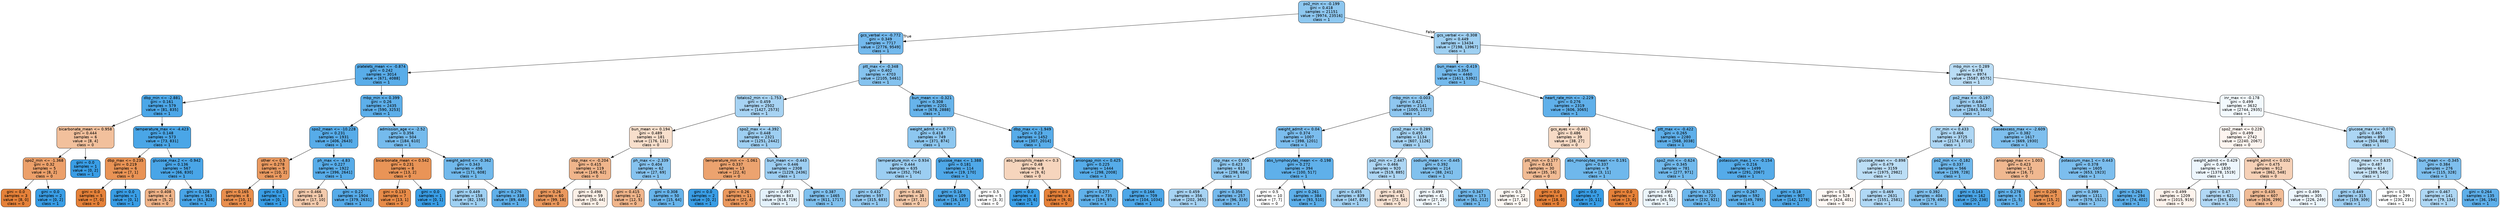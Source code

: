 digraph Tree {
node [shape=box, style="filled, rounded", color="black", fontname="helvetica"] ;
edge [fontname="helvetica"] ;
0 [label="po2_min <= -0.199\ngini = 0.418\nsamples = 21151\nvalue = [9974, 23516]\nclass = 1", fillcolor="#8dc7f0"] ;
1 [label="gcs_verbal <= -0.772\ngini = 0.349\nsamples = 7717\nvalue = [2776, 9549]\nclass = 1", fillcolor="#73b9ed"] ;
0 -> 1 [labeldistance=2.5, labelangle=45, headlabel="True"] ;
2 [label="platelets_mean <= -0.874\ngini = 0.242\nsamples = 3014\nvalue = [671, 4088]\nclass = 1", fillcolor="#59ade9"] ;
1 -> 2 ;
3 [label="dbp_min <= -2.881\ngini = 0.161\nsamples = 579\nvalue = [81, 835]\nclass = 1", fillcolor="#4ca7e8"] ;
2 -> 3 ;
4 [label="bicarbonate_mean <= 0.958\ngini = 0.444\nsamples = 6\nvalue = [8, 4]\nclass = 0", fillcolor="#f2c09c"] ;
3 -> 4 ;
5 [label="spo2_min <= -1.368\ngini = 0.32\nsamples = 5\nvalue = [8, 2]\nclass = 0", fillcolor="#eca06a"] ;
4 -> 5 ;
6 [label="gini = 0.0\nsamples = 3\nvalue = [8, 0]\nclass = 0", fillcolor="#e58139"] ;
5 -> 6 ;
7 [label="gini = 0.0\nsamples = 2\nvalue = [0, 2]\nclass = 1", fillcolor="#399de5"] ;
5 -> 7 ;
8 [label="gini = 0.0\nsamples = 1\nvalue = [0, 2]\nclass = 1", fillcolor="#399de5"] ;
4 -> 8 ;
9 [label="temperature_max <= -4.423\ngini = 0.148\nsamples = 573\nvalue = [73, 831]\nclass = 1", fillcolor="#4aa6e7"] ;
3 -> 9 ;
10 [label="dbp_max <= 0.235\ngini = 0.219\nsamples = 6\nvalue = [7, 1]\nclass = 0", fillcolor="#e99355"] ;
9 -> 10 ;
11 [label="gini = 0.0\nsamples = 5\nvalue = [7, 0]\nclass = 0", fillcolor="#e58139"] ;
10 -> 11 ;
12 [label="gini = 0.0\nsamples = 1\nvalue = [0, 1]\nclass = 1", fillcolor="#399de5"] ;
10 -> 12 ;
13 [label="glucose_max.2 <= -0.942\ngini = 0.136\nsamples = 567\nvalue = [66, 830]\nclass = 1", fillcolor="#49a5e7"] ;
9 -> 13 ;
14 [label="gini = 0.408\nsamples = 4\nvalue = [5, 2]\nclass = 0", fillcolor="#efb388"] ;
13 -> 14 ;
15 [label="gini = 0.128\nsamples = 563\nvalue = [61, 828]\nclass = 1", fillcolor="#48a4e7"] ;
13 -> 15 ;
16 [label="mbp_min <= 0.399\ngini = 0.26\nsamples = 2435\nvalue = [590, 3253]\nclass = 1", fillcolor="#5dafea"] ;
2 -> 16 ;
17 [label="spo2_mean <= -10.228\ngini = 0.231\nsamples = 1931\nvalue = [406, 2643]\nclass = 1", fillcolor="#57ace9"] ;
16 -> 17 ;
18 [label="other <= 0.5\ngini = 0.278\nsamples = 9\nvalue = [10, 2]\nclass = 0", fillcolor="#ea9a61"] ;
17 -> 18 ;
19 [label="gini = 0.165\nsamples = 8\nvalue = [10, 1]\nclass = 0", fillcolor="#e88e4d"] ;
18 -> 19 ;
20 [label="gini = 0.0\nsamples = 1\nvalue = [0, 1]\nclass = 1", fillcolor="#399de5"] ;
18 -> 20 ;
21 [label="ph_max <= -4.83\ngini = 0.227\nsamples = 1922\nvalue = [396, 2641]\nclass = 1", fillcolor="#57ace9"] ;
17 -> 21 ;
22 [label="gini = 0.466\nsamples = 18\nvalue = [17, 10]\nclass = 0", fillcolor="#f4cbad"] ;
21 -> 22 ;
23 [label="gini = 0.22\nsamples = 1904\nvalue = [379, 2631]\nclass = 1", fillcolor="#56abe9"] ;
21 -> 23 ;
24 [label="admission_age <= -2.52\ngini = 0.356\nsamples = 504\nvalue = [184, 610]\nclass = 1", fillcolor="#75bbed"] ;
16 -> 24 ;
25 [label="bicarbonate_mean <= 0.542\ngini = 0.231\nsamples = 8\nvalue = [13, 2]\nclass = 0", fillcolor="#e99457"] ;
24 -> 25 ;
26 [label="gini = 0.133\nsamples = 7\nvalue = [13, 1]\nclass = 0", fillcolor="#e78b48"] ;
25 -> 26 ;
27 [label="gini = 0.0\nsamples = 1\nvalue = [0, 1]\nclass = 1", fillcolor="#399de5"] ;
25 -> 27 ;
28 [label="weight_admit <= -0.362\ngini = 0.343\nsamples = 496\nvalue = [171, 608]\nclass = 1", fillcolor="#71b9ec"] ;
24 -> 28 ;
29 [label="gini = 0.449\nsamples = 158\nvalue = [82, 159]\nclass = 1", fillcolor="#9fd0f2"] ;
28 -> 29 ;
30 [label="gini = 0.276\nsamples = 338\nvalue = [89, 449]\nclass = 1", fillcolor="#60b0ea"] ;
28 -> 30 ;
31 [label="ptt_max <= -0.348\ngini = 0.402\nsamples = 4703\nvalue = [2105, 5461]\nclass = 1", fillcolor="#85c3ef"] ;
1 -> 31 ;
32 [label="totalco2_min <= -1.753\ngini = 0.459\nsamples = 2502\nvalue = [1427, 2573]\nclass = 1", fillcolor="#a7d3f3"] ;
31 -> 32 ;
33 [label="bun_mean <= 0.194\ngini = 0.489\nsamples = 181\nvalue = [176, 131]\nclass = 0", fillcolor="#f8dfcc"] ;
32 -> 33 ;
34 [label="sbp_max <= -0.204\ngini = 0.415\nsamples = 119\nvalue = [149, 62]\nclass = 0", fillcolor="#f0b58b"] ;
33 -> 34 ;
35 [label="gini = 0.26\nsamples = 60\nvalue = [99, 18]\nclass = 0", fillcolor="#ea985d"] ;
34 -> 35 ;
36 [label="gini = 0.498\nsamples = 59\nvalue = [50, 44]\nclass = 0", fillcolor="#fcf0e7"] ;
34 -> 36 ;
37 [label="ph_max <= -2.339\ngini = 0.404\nsamples = 62\nvalue = [27, 69]\nclass = 1", fillcolor="#86c3ef"] ;
33 -> 37 ;
38 [label="gini = 0.415\nsamples = 12\nvalue = [12, 5]\nclass = 0", fillcolor="#f0b58b"] ;
37 -> 38 ;
39 [label="gini = 0.308\nsamples = 50\nvalue = [15, 64]\nclass = 1", fillcolor="#67b4eb"] ;
37 -> 39 ;
40 [label="spo2_max <= -4.392\ngini = 0.448\nsamples = 2321\nvalue = [1251, 2442]\nclass = 1", fillcolor="#9ecff2"] ;
32 -> 40 ;
41 [label="temperature_min <= -1.061\ngini = 0.337\nsamples = 13\nvalue = [22, 6]\nclass = 0", fillcolor="#eca36f"] ;
40 -> 41 ;
42 [label="gini = 0.0\nsamples = 2\nvalue = [0, 2]\nclass = 1", fillcolor="#399de5"] ;
41 -> 42 ;
43 [label="gini = 0.26\nsamples = 11\nvalue = [22, 4]\nclass = 0", fillcolor="#ea985d"] ;
41 -> 43 ;
44 [label="bun_mean <= -0.443\ngini = 0.446\nsamples = 2308\nvalue = [1229, 2436]\nclass = 1", fillcolor="#9dcef2"] ;
40 -> 44 ;
45 [label="gini = 0.497\nsamples = 843\nvalue = [618, 719]\nclass = 1", fillcolor="#e3f1fb"] ;
44 -> 45 ;
46 [label="gini = 0.387\nsamples = 1465\nvalue = [611, 1717]\nclass = 1", fillcolor="#7fc0ee"] ;
44 -> 46 ;
47 [label="bun_mean <= -0.321\ngini = 0.308\nsamples = 2201\nvalue = [678, 2888]\nclass = 1", fillcolor="#67b4eb"] ;
31 -> 47 ;
48 [label="weight_admit <= 0.771\ngini = 0.418\nsamples = 749\nvalue = [371, 874]\nclass = 1", fillcolor="#8dc7f0"] ;
47 -> 48 ;
49 [label="temperature_min <= 0.934\ngini = 0.444\nsamples = 635\nvalue = [352, 704]\nclass = 1", fillcolor="#9ccef2"] ;
48 -> 49 ;
50 [label="gini = 0.432\nsamples = 597\nvalue = [315, 683]\nclass = 1", fillcolor="#94caf1"] ;
49 -> 50 ;
51 [label="gini = 0.462\nsamples = 38\nvalue = [37, 21]\nclass = 0", fillcolor="#f4c9a9"] ;
49 -> 51 ;
52 [label="glucose_max <= 1.388\ngini = 0.181\nsamples = 114\nvalue = [19, 170]\nclass = 1", fillcolor="#4fa8e8"] ;
48 -> 52 ;
53 [label="gini = 0.16\nsamples = 109\nvalue = [16, 167]\nclass = 1", fillcolor="#4ca6e7"] ;
52 -> 53 ;
54 [label="gini = 0.5\nsamples = 5\nvalue = [3, 3]\nclass = 0", fillcolor="#ffffff"] ;
52 -> 54 ;
55 [label="dbp_max <= -1.949\ngini = 0.23\nsamples = 1452\nvalue = [307, 2014]\nclass = 1", fillcolor="#57ace9"] ;
47 -> 55 ;
56 [label="abs_basophils_mean <= 0.3\ngini = 0.48\nsamples = 8\nvalue = [9, 6]\nclass = 0", fillcolor="#f6d5bd"] ;
55 -> 56 ;
57 [label="gini = 0.0\nsamples = 4\nvalue = [0, 6]\nclass = 1", fillcolor="#399de5"] ;
56 -> 57 ;
58 [label="gini = 0.0\nsamples = 4\nvalue = [9, 0]\nclass = 0", fillcolor="#e58139"] ;
56 -> 58 ;
59 [label="aniongap_min <= 0.425\ngini = 0.225\nsamples = 1444\nvalue = [298, 2008]\nclass = 1", fillcolor="#56ace9"] ;
55 -> 59 ;
60 [label="gini = 0.277\nsamples = 735\nvalue = [194, 974]\nclass = 1", fillcolor="#60b1ea"] ;
59 -> 60 ;
61 [label="gini = 0.166\nsamples = 709\nvalue = [104, 1034]\nclass = 1", fillcolor="#4da7e8"] ;
59 -> 61 ;
62 [label="gcs_verbal <= -0.308\ngini = 0.449\nsamples = 13434\nvalue = [7198, 13967]\nclass = 1", fillcolor="#9fd0f2"] ;
0 -> 62 [labeldistance=2.5, labelangle=-45, headlabel="False"] ;
63 [label="bun_mean <= -0.419\ngini = 0.354\nsamples = 4460\nvalue = [1611, 5392]\nclass = 1", fillcolor="#74baed"] ;
62 -> 63 ;
64 [label="mbp_min <= -0.003\ngini = 0.421\nsamples = 2141\nvalue = [1005, 2327]\nclass = 1", fillcolor="#8fc7f0"] ;
63 -> 64 ;
65 [label="weight_admit <= 0.04\ngini = 0.374\nsamples = 1007\nvalue = [398, 1201]\nclass = 1", fillcolor="#7bbdee"] ;
64 -> 65 ;
66 [label="sbp_max <= 0.005\ngini = 0.423\nsamples = 613\nvalue = [298, 684]\nclass = 1", fillcolor="#8fc8f0"] ;
65 -> 66 ;
67 [label="gini = 0.459\nsamples = 356\nvalue = [202, 365]\nclass = 1", fillcolor="#a7d3f3"] ;
66 -> 67 ;
68 [label="gini = 0.356\nsamples = 257\nvalue = [96, 319]\nclass = 1", fillcolor="#75baed"] ;
66 -> 68 ;
69 [label="abs_lymphocytes_mean <= -0.198\ngini = 0.272\nsamples = 394\nvalue = [100, 517]\nclass = 1", fillcolor="#5fb0ea"] ;
65 -> 69 ;
70 [label="gini = 0.5\nsamples = 10\nvalue = [7, 7]\nclass = 0", fillcolor="#ffffff"] ;
69 -> 70 ;
71 [label="gini = 0.261\nsamples = 384\nvalue = [93, 510]\nclass = 1", fillcolor="#5dafea"] ;
69 -> 71 ;
72 [label="pco2_max <= 0.289\ngini = 0.455\nsamples = 1134\nvalue = [607, 1126]\nclass = 1", fillcolor="#a4d2f3"] ;
64 -> 72 ;
73 [label="po2_min <= 2.447\ngini = 0.466\nsamples = 920\nvalue = [519, 885]\nclass = 1", fillcolor="#add6f4"] ;
72 -> 73 ;
74 [label="gini = 0.455\nsamples = 839\nvalue = [447, 829]\nclass = 1", fillcolor="#a4d2f3"] ;
73 -> 74 ;
75 [label="gini = 0.492\nsamples = 81\nvalue = [72, 56]\nclass = 0", fillcolor="#f9e3d3"] ;
73 -> 75 ;
76 [label="sodium_mean <= -0.445\ngini = 0.392\nsamples = 214\nvalue = [88, 241]\nclass = 1", fillcolor="#81c1ee"] ;
72 -> 76 ;
77 [label="gini = 0.499\nsamples = 41\nvalue = [27, 29]\nclass = 1", fillcolor="#f1f8fd"] ;
76 -> 77 ;
78 [label="gini = 0.347\nsamples = 173\nvalue = [61, 212]\nclass = 1", fillcolor="#72b9ec"] ;
76 -> 78 ;
79 [label="heart_rate_min <= -2.229\ngini = 0.276\nsamples = 2319\nvalue = [606, 3065]\nclass = 1", fillcolor="#60b0ea"] ;
63 -> 79 ;
80 [label="gcs_eyes <= -0.461\ngini = 0.486\nsamples = 39\nvalue = [38, 27]\nclass = 0", fillcolor="#f7dbc6"] ;
79 -> 80 ;
81 [label="ptt_min <= 0.177\ngini = 0.431\nsamples = 30\nvalue = [35, 16]\nclass = 0", fillcolor="#f1bb94"] ;
80 -> 81 ;
82 [label="gini = 0.5\nsamples = 22\nvalue = [17, 16]\nclass = 0", fillcolor="#fdf8f3"] ;
81 -> 82 ;
83 [label="gini = 0.0\nsamples = 8\nvalue = [18, 0]\nclass = 0", fillcolor="#e58139"] ;
81 -> 83 ;
84 [label="abs_monocytes_mean <= 0.191\ngini = 0.337\nsamples = 9\nvalue = [3, 11]\nclass = 1", fillcolor="#6fb8ec"] ;
80 -> 84 ;
85 [label="gini = 0.0\nsamples = 7\nvalue = [0, 11]\nclass = 1", fillcolor="#399de5"] ;
84 -> 85 ;
86 [label="gini = 0.0\nsamples = 2\nvalue = [3, 0]\nclass = 0", fillcolor="#e58139"] ;
84 -> 86 ;
87 [label="ptt_max <= -0.422\ngini = 0.265\nsamples = 2280\nvalue = [568, 3038]\nclass = 1", fillcolor="#5eafea"] ;
79 -> 87 ;
88 [label="spo2_min <= -0.624\ngini = 0.345\nsamples = 781\nvalue = [277, 971]\nclass = 1", fillcolor="#71b9ec"] ;
87 -> 88 ;
89 [label="gini = 0.499\nsamples = 61\nvalue = [45, 50]\nclass = 1", fillcolor="#ebf5fc"] ;
88 -> 89 ;
90 [label="gini = 0.321\nsamples = 720\nvalue = [232, 921]\nclass = 1", fillcolor="#6bb6ec"] ;
88 -> 90 ;
91 [label="potassium_max.1 <= -0.154\ngini = 0.216\nsamples = 1499\nvalue = [291, 2067]\nclass = 1", fillcolor="#55abe9"] ;
87 -> 91 ;
92 [label="gini = 0.267\nsamples = 592\nvalue = [149, 789]\nclass = 1", fillcolor="#5eb0ea"] ;
91 -> 92 ;
93 [label="gini = 0.18\nsamples = 907\nvalue = [142, 1278]\nclass = 1", fillcolor="#4fa8e8"] ;
91 -> 93 ;
94 [label="mbp_min <= 0.289\ngini = 0.478\nsamples = 8974\nvalue = [5587, 8575]\nclass = 1", fillcolor="#baddf6"] ;
62 -> 94 ;
95 [label="po2_max <= -0.197\ngini = 0.446\nsamples = 5342\nvalue = [2843, 5640]\nclass = 1", fillcolor="#9dcef2"] ;
94 -> 95 ;
96 [label="inr_min <= 0.433\ngini = 0.466\nsamples = 3725\nvalue = [2174, 3710]\nclass = 1", fillcolor="#add6f4"] ;
95 -> 96 ;
97 [label="glucose_mean <= -0.898\ngini = 0.479\nsamples = 3159\nvalue = [1975, 2982]\nclass = 1", fillcolor="#bcdef6"] ;
96 -> 97 ;
98 [label="gini = 0.5\nsamples = 528\nvalue = [424, 401]\nclass = 0", fillcolor="#fef8f4"] ;
97 -> 98 ;
99 [label="gini = 0.469\nsamples = 2631\nvalue = [1551, 2581]\nclass = 1", fillcolor="#b0d8f5"] ;
97 -> 99 ;
100 [label="po2_min <= -0.182\ngini = 0.337\nsamples = 566\nvalue = [199, 728]\nclass = 1", fillcolor="#6fb8ec"] ;
96 -> 100 ;
101 [label="gini = 0.392\nsamples = 404\nvalue = [179, 490]\nclass = 1", fillcolor="#81c1ee"] ;
100 -> 101 ;
102 [label="gini = 0.143\nsamples = 162\nvalue = [20, 238]\nclass = 1", fillcolor="#4aa5e7"] ;
100 -> 102 ;
103 [label="baseexcess_max <= -2.609\ngini = 0.382\nsamples = 1617\nvalue = [669, 1930]\nclass = 1", fillcolor="#7ebfee"] ;
95 -> 103 ;
104 [label="aniongap_max <= 1.003\ngini = 0.423\nsamples = 12\nvalue = [16, 7]\nclass = 0", fillcolor="#f0b890"] ;
103 -> 104 ;
105 [label="gini = 0.278\nsamples = 5\nvalue = [1, 5]\nclass = 1", fillcolor="#61b1ea"] ;
104 -> 105 ;
106 [label="gini = 0.208\nsamples = 7\nvalue = [15, 2]\nclass = 0", fillcolor="#e89253"] ;
104 -> 106 ;
107 [label="potassium_max.1 <= 0.443\ngini = 0.378\nsamples = 1605\nvalue = [653, 1923]\nclass = 1", fillcolor="#7cbeee"] ;
103 -> 107 ;
108 [label="gini = 0.399\nsamples = 1311\nvalue = [579, 1521]\nclass = 1", fillcolor="#84c2ef"] ;
107 -> 108 ;
109 [label="gini = 0.263\nsamples = 294\nvalue = [74, 402]\nclass = 1", fillcolor="#5dafea"] ;
107 -> 109 ;
110 [label="inr_max <= -0.178\ngini = 0.499\nsamples = 3632\nvalue = [2744, 2935]\nclass = 1", fillcolor="#f2f9fd"] ;
94 -> 110 ;
111 [label="spo2_mean <= 0.228\ngini = 0.499\nsamples = 2742\nvalue = [2240, 2067]\nclass = 0", fillcolor="#fdf5f0"] ;
110 -> 111 ;
112 [label="weight_admit <= 0.429\ngini = 0.499\nsamples = 1830\nvalue = [1378, 1519]\nclass = 1", fillcolor="#edf6fd"] ;
111 -> 112 ;
113 [label="gini = 0.499\nsamples = 1209\nvalue = [1015, 919]\nclass = 0", fillcolor="#fdf3ec"] ;
112 -> 113 ;
114 [label="gini = 0.47\nsamples = 621\nvalue = [363, 600]\nclass = 1", fillcolor="#b1d8f5"] ;
112 -> 114 ;
115 [label="weight_admit <= 0.032\ngini = 0.475\nsamples = 912\nvalue = [862, 548]\nclass = 0", fillcolor="#f6d1b7"] ;
111 -> 115 ;
116 [label="gini = 0.435\nsamples = 607\nvalue = [636, 299]\nclass = 0", fillcolor="#f1bc96"] ;
115 -> 116 ;
117 [label="gini = 0.499\nsamples = 305\nvalue = [226, 249]\nclass = 1", fillcolor="#edf6fd"] ;
115 -> 117 ;
118 [label="glucose_max <= -0.076\ngini = 0.465\nsamples = 890\nvalue = [504, 868]\nclass = 1", fillcolor="#acd6f4"] ;
110 -> 118 ;
119 [label="mbp_mean <= 0.635\ngini = 0.487\nsamples = 614\nvalue = [389, 540]\nclass = 1", fillcolor="#c8e4f8"] ;
118 -> 119 ;
120 [label="gini = 0.449\nsamples = 315\nvalue = [159, 309]\nclass = 1", fillcolor="#9fcff2"] ;
119 -> 120 ;
121 [label="gini = 0.5\nsamples = 299\nvalue = [230, 231]\nclass = 1", fillcolor="#feffff"] ;
119 -> 121 ;
122 [label="bun_mean <= -0.345\ngini = 0.384\nsamples = 276\nvalue = [115, 328]\nclass = 1", fillcolor="#7ebfee"] ;
118 -> 122 ;
123 [label="gini = 0.467\nsamples = 141\nvalue = [79, 134]\nclass = 1", fillcolor="#aed7f4"] ;
122 -> 123 ;
124 [label="gini = 0.264\nsamples = 135\nvalue = [36, 194]\nclass = 1", fillcolor="#5eafea"] ;
122 -> 124 ;
}